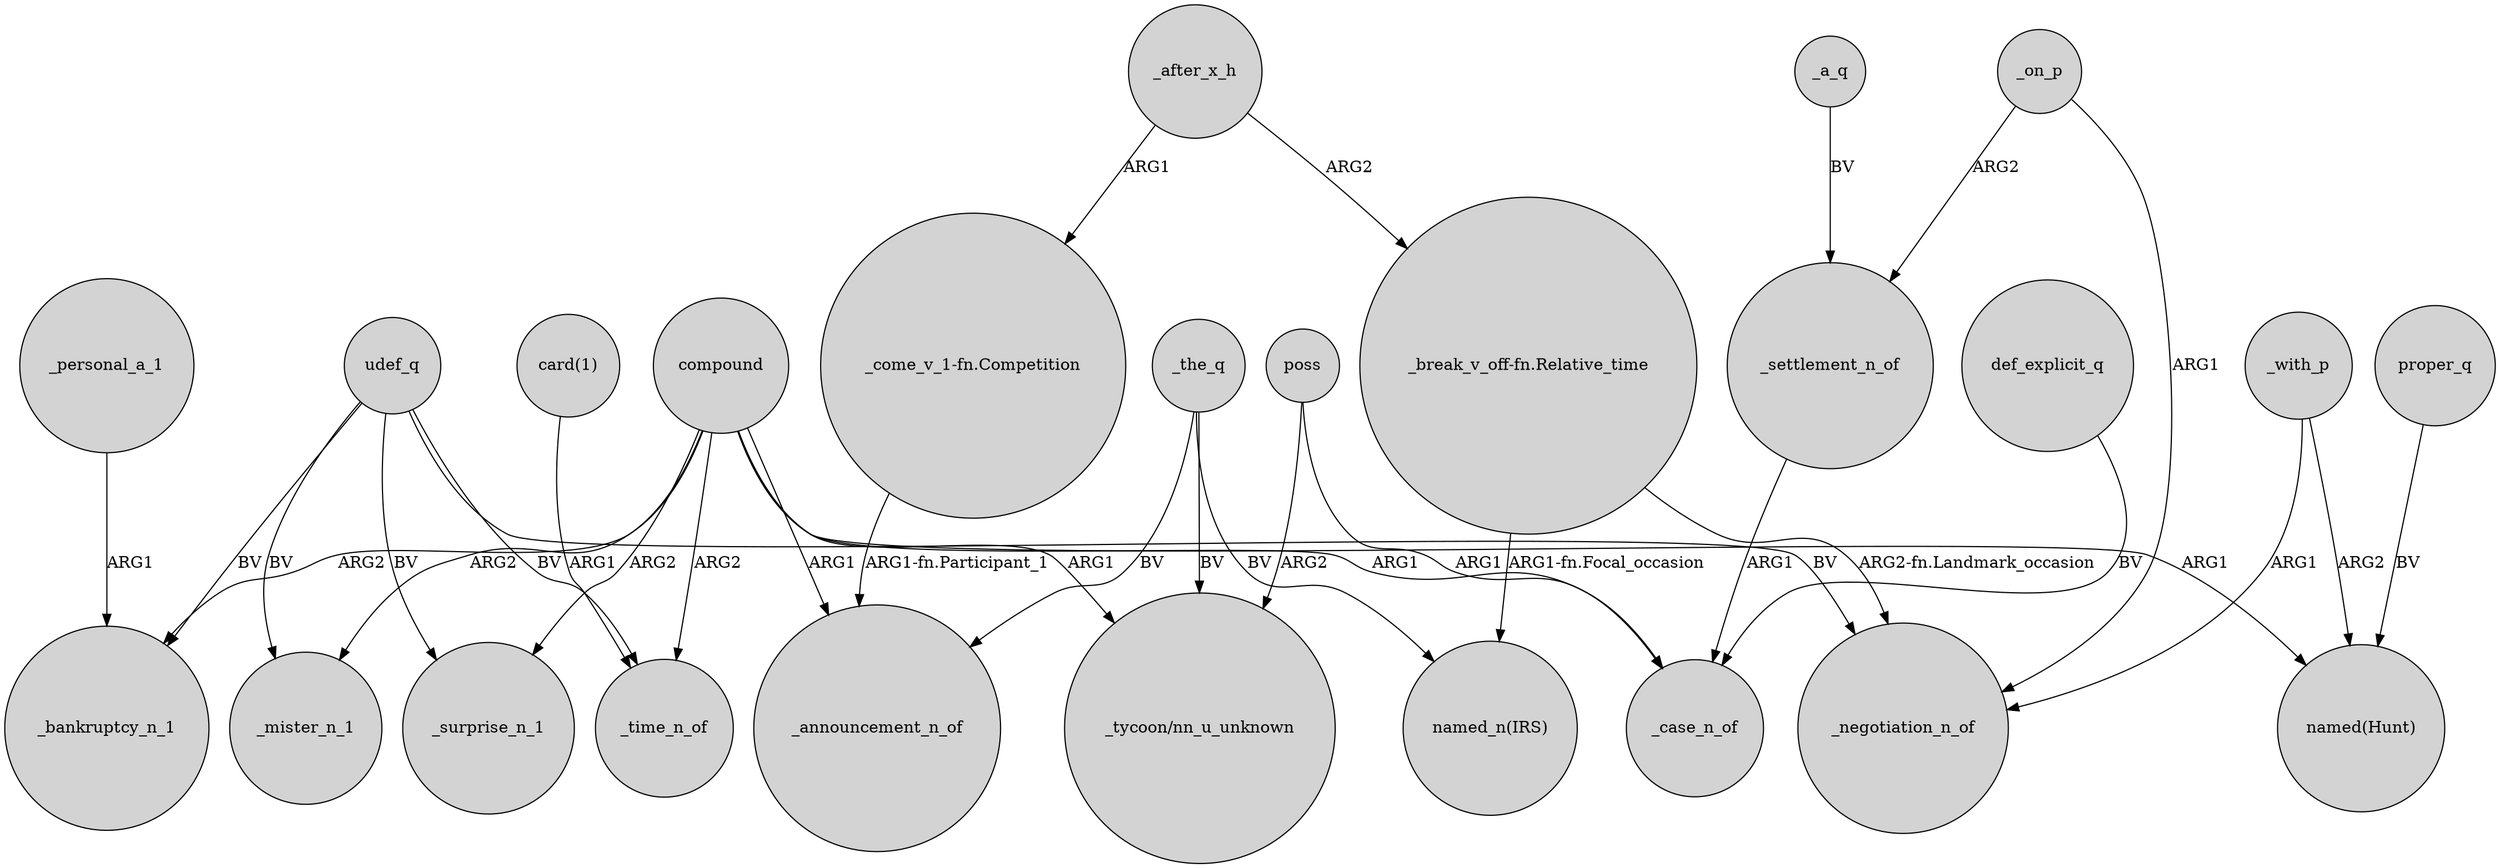 digraph {
	node [shape=circle style=filled]
	_personal_a_1 -> _bankruptcy_n_1 [label=ARG1]
	compound -> _mister_n_1 [label=ARG2]
	udef_q -> _surprise_n_1 [label=BV]
	udef_q -> _time_n_of [label=BV]
	def_explicit_q -> _case_n_of [label=BV]
	_the_q -> _announcement_n_of [label=BV]
	compound -> _bankruptcy_n_1 [label=ARG2]
	"_break_v_off-fn.Relative_time" -> _negotiation_n_of [label="ARG2-fn.Landmark_occasion"]
	udef_q -> _mister_n_1 [label=BV]
	compound -> _case_n_of [label=ARG1]
	_the_q -> "_tycoon/nn_u_unknown" [label=BV]
	_a_q -> _settlement_n_of [label=BV]
	_after_x_h -> "_come_v_1-fn.Competition" [label=ARG1]
	_on_p -> _negotiation_n_of [label=ARG1]
	compound -> _announcement_n_of [label=ARG1]
	compound -> "_tycoon/nn_u_unknown" [label=ARG1]
	"_break_v_off-fn.Relative_time" -> "named_n(IRS)" [label="ARG1-fn.Focal_occasion"]
	_on_p -> _settlement_n_of [label=ARG2]
	compound -> _surprise_n_1 [label=ARG2]
	"_come_v_1-fn.Competition" -> _announcement_n_of [label="ARG1-fn.Participant_1"]
	udef_q -> _negotiation_n_of [label=BV]
	poss -> _case_n_of [label=ARG1]
	poss -> "_tycoon/nn_u_unknown" [label=ARG2]
	compound -> "named(Hunt)" [label=ARG1]
	"card(1)" -> _time_n_of [label=ARG1]
	_settlement_n_of -> _case_n_of [label=ARG1]
	compound -> _time_n_of [label=ARG2]
	udef_q -> _bankruptcy_n_1 [label=BV]
	_the_q -> "named_n(IRS)" [label=BV]
	_after_x_h -> "_break_v_off-fn.Relative_time" [label=ARG2]
	proper_q -> "named(Hunt)" [label=BV]
	_with_p -> _negotiation_n_of [label=ARG1]
	_with_p -> "named(Hunt)" [label=ARG2]
}
